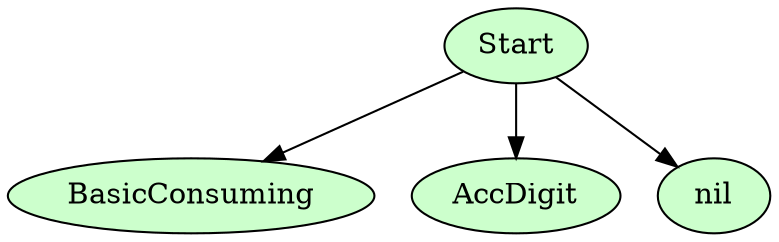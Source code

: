 digraph state {

/******************************************************************************
 *                         edges                                              *         
 ******************************************************************************/

 Start -> BasicConsuming;
 Start -> AccDigit;
 Start -> nil;

/******************************************************************************
 *                         nodes                                              *         
 ******************************************************************************/

 Start[style=filled,fillcolor="#CCFFCC"];
 BasicConsuming[style=filled,fillcolor="#CCFFCC"];
 AccDigit[style=filled,fillcolor="#CCFFCC"];
 nil[style=filled,fillcolor="#CCFFCC"];

}
